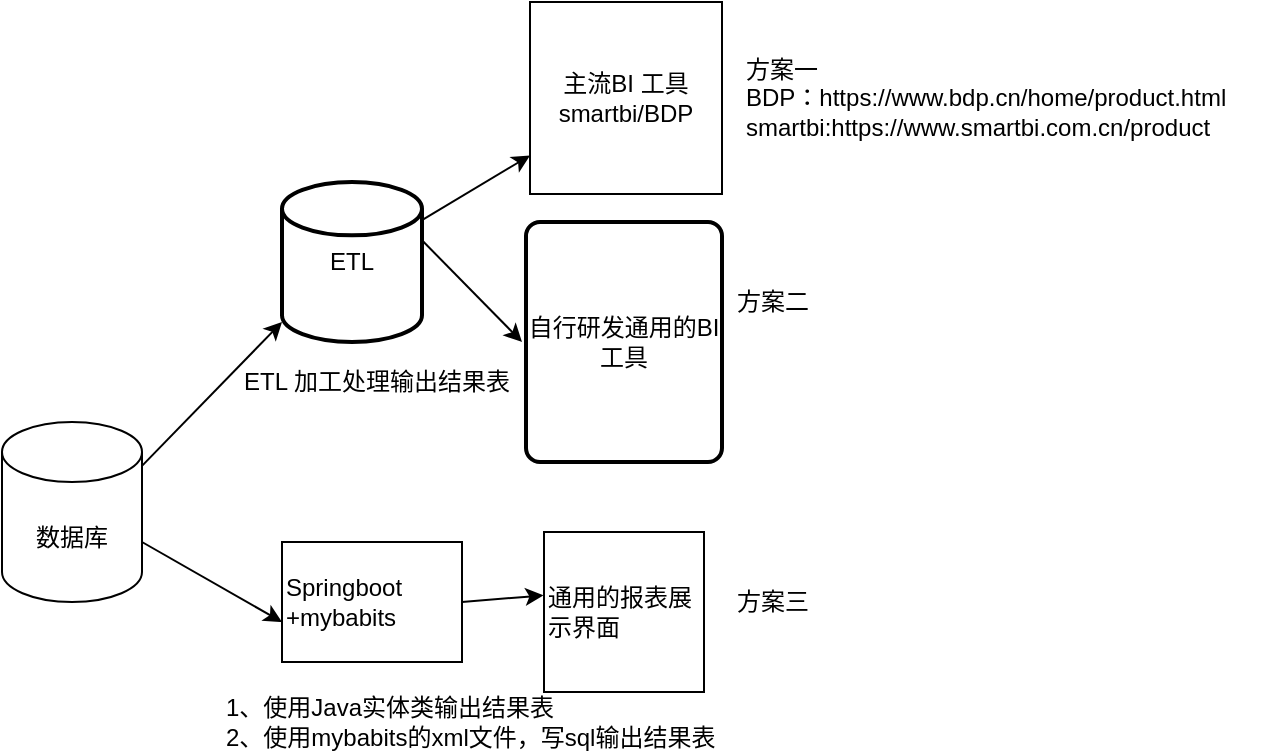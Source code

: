 <mxfile version="15.0.4" type="github">
  <diagram id="jC0eA6sUKzP2ByOyJPaz" name="Page-1">
    <mxGraphModel dx="782" dy="412" grid="1" gridSize="10" guides="1" tooltips="1" connect="1" arrows="1" fold="1" page="1" pageScale="1" pageWidth="827" pageHeight="1169" math="0" shadow="0">
      <root>
        <mxCell id="0" />
        <mxCell id="1" parent="0" />
        <mxCell id="9YF61LHy54mFehH1OXNf-1" value="ETL" style="strokeWidth=2;html=1;shape=mxgraph.flowchart.database;whiteSpace=wrap;" vertex="1" parent="1">
          <mxGeometry x="200" y="330" width="70" height="80" as="geometry" />
        </mxCell>
        <mxCell id="9YF61LHy54mFehH1OXNf-2" value="" style="endArrow=classic;html=1;" edge="1" parent="1" source="9YF61LHy54mFehH1OXNf-1" target="9YF61LHy54mFehH1OXNf-3">
          <mxGeometry width="50" height="50" relative="1" as="geometry">
            <mxPoint x="190" y="440" as="sourcePoint" />
            <mxPoint x="400" y="430" as="targetPoint" />
          </mxGeometry>
        </mxCell>
        <mxCell id="9YF61LHy54mFehH1OXNf-3" value="主流BI 工具&lt;br&gt;smartbi/BDP" style="whiteSpace=wrap;html=1;aspect=fixed;" vertex="1" parent="1">
          <mxGeometry x="324" y="240" width="96" height="96" as="geometry" />
        </mxCell>
        <mxCell id="9YF61LHy54mFehH1OXNf-4" value="自行研发通用的BI工具" style="rounded=1;whiteSpace=wrap;html=1;absoluteArcSize=1;arcSize=14;strokeWidth=2;" vertex="1" parent="1">
          <mxGeometry x="322" y="350" width="98" height="120" as="geometry" />
        </mxCell>
        <mxCell id="9YF61LHy54mFehH1OXNf-8" value="" style="endArrow=classic;html=1;exitX=0.993;exitY=0.358;exitDx=0;exitDy=0;exitPerimeter=0;" edge="1" parent="1" source="9YF61LHy54mFehH1OXNf-1">
          <mxGeometry width="50" height="50" relative="1" as="geometry">
            <mxPoint x="190" y="440" as="sourcePoint" />
            <mxPoint x="320" y="410" as="targetPoint" />
          </mxGeometry>
        </mxCell>
        <mxCell id="9YF61LHy54mFehH1OXNf-11" style="edgeStyle=orthogonalEdgeStyle;rounded=0;orthogonalLoop=1;jettySize=auto;html=1;exitX=0.5;exitY=1;exitDx=0;exitDy=0;exitPerimeter=0;" edge="1" parent="1" source="9YF61LHy54mFehH1OXNf-1" target="9YF61LHy54mFehH1OXNf-1">
          <mxGeometry relative="1" as="geometry" />
        </mxCell>
        <mxCell id="9YF61LHy54mFehH1OXNf-12" value="方案一&lt;br&gt;BDP：https://www.bdp.cn/home/product.html&lt;br&gt;smartbi:https://www.smartbi.com.cn/product" style="text;html=1;align=left;verticalAlign=middle;resizable=0;points=[];autosize=1;strokeColor=none;" vertex="1" parent="1">
          <mxGeometry x="430" y="263" width="260" height="50" as="geometry" />
        </mxCell>
        <mxCell id="9YF61LHy54mFehH1OXNf-13" value="方案二" style="text;html=1;align=center;verticalAlign=middle;resizable=0;points=[];autosize=1;strokeColor=none;" vertex="1" parent="1">
          <mxGeometry x="420" y="380" width="50" height="20" as="geometry" />
        </mxCell>
        <mxCell id="9YF61LHy54mFehH1OXNf-14" value="数据库" style="shape=cylinder3;whiteSpace=wrap;html=1;boundedLbl=1;backgroundOutline=1;size=15;" vertex="1" parent="1">
          <mxGeometry x="60" y="450" width="70" height="90" as="geometry" />
        </mxCell>
        <mxCell id="9YF61LHy54mFehH1OXNf-15" value="" style="endArrow=classic;html=1;exitX=1;exitY=0.244;exitDx=0;exitDy=0;exitPerimeter=0;" edge="1" parent="1" source="9YF61LHy54mFehH1OXNf-14">
          <mxGeometry width="50" height="50" relative="1" as="geometry">
            <mxPoint x="150" y="450" as="sourcePoint" />
            <mxPoint x="200" y="400" as="targetPoint" />
          </mxGeometry>
        </mxCell>
        <mxCell id="9YF61LHy54mFehH1OXNf-16" value="ETL 加工处理输出结果表" style="text;html=1;align=center;verticalAlign=middle;resizable=0;points=[];autosize=1;strokeColor=none;" vertex="1" parent="1">
          <mxGeometry x="172" y="420" width="150" height="20" as="geometry" />
        </mxCell>
        <mxCell id="9YF61LHy54mFehH1OXNf-17" value="Springboot&lt;br&gt;+mybabits" style="rounded=0;whiteSpace=wrap;html=1;align=left;" vertex="1" parent="1">
          <mxGeometry x="200" y="510" width="90" height="60" as="geometry" />
        </mxCell>
        <mxCell id="9YF61LHy54mFehH1OXNf-18" value="" style="endArrow=classic;html=1;exitX=1;exitY=0;exitDx=0;exitDy=60;exitPerimeter=0;" edge="1" parent="1" source="9YF61LHy54mFehH1OXNf-14">
          <mxGeometry width="50" height="50" relative="1" as="geometry">
            <mxPoint x="300" y="440" as="sourcePoint" />
            <mxPoint x="200" y="550" as="targetPoint" />
          </mxGeometry>
        </mxCell>
        <mxCell id="9YF61LHy54mFehH1OXNf-19" value="通用的报表展示界面" style="whiteSpace=wrap;html=1;aspect=fixed;align=left;" vertex="1" parent="1">
          <mxGeometry x="331" y="505" width="80" height="80" as="geometry" />
        </mxCell>
        <mxCell id="9YF61LHy54mFehH1OXNf-20" value="方案三" style="text;html=1;align=center;verticalAlign=middle;resizable=0;points=[];autosize=1;strokeColor=none;" vertex="1" parent="1">
          <mxGeometry x="420" y="530" width="50" height="20" as="geometry" />
        </mxCell>
        <mxCell id="9YF61LHy54mFehH1OXNf-21" value="" style="endArrow=classic;html=1;entryX=-0.004;entryY=0.396;entryDx=0;entryDy=0;entryPerimeter=0;" edge="1" parent="1" target="9YF61LHy54mFehH1OXNf-19">
          <mxGeometry width="50" height="50" relative="1" as="geometry">
            <mxPoint x="290" y="540" as="sourcePoint" />
            <mxPoint x="340" y="490" as="targetPoint" />
          </mxGeometry>
        </mxCell>
        <mxCell id="9YF61LHy54mFehH1OXNf-22" value="1、使用Java实体类输出结果表&lt;br&gt;2、使用mybabits的xml文件，写sql输出结果表" style="text;html=1;align=left;verticalAlign=middle;resizable=0;points=[];autosize=1;strokeColor=none;" vertex="1" parent="1">
          <mxGeometry x="170" y="585" width="260" height="30" as="geometry" />
        </mxCell>
      </root>
    </mxGraphModel>
  </diagram>
</mxfile>
